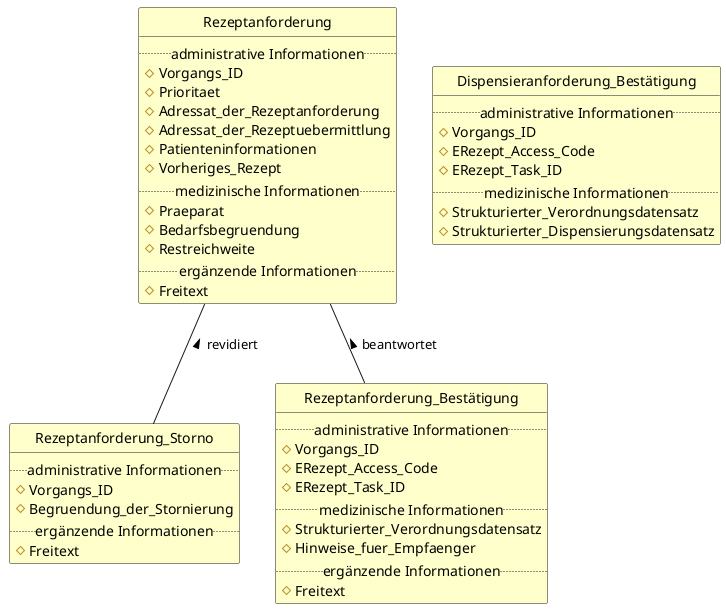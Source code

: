 @startuml

'top to bottom direction

'skinparam linetype ortho
hide circle
hide methods

class "Rezeptanforderung" as Rezeptanforderung #BUSINESS {
    ..administrative Informationen..
    #Vorgangs_ID
    #Prioritaet
    #Adressat_der_Rezeptanforderung
    #Adressat_der_Rezeptuebermittlung
    #Patienteninformationen
    #Vorheriges_Rezept
    ..medizinische Informationen..
    #Praeparat
    #Bedarfsbegruendung
    #Restreichweite
    ..ergänzende Informationen..
    #Freitext
}

class "Rezeptanforderung_Storno" as Rezeptanforderung_Storno #BUSINESS {
    ..administrative Informationen..
    #Vorgangs_ID
    #Begruendung_der_Stornierung
    ..ergänzende Informationen..
    #Freitext
}

class "Rezeptanforderung_Bestätigung" as Rezeptanforderung_Bestätigung #BUSINESS {
    ..administrative Informationen..
    #Vorgangs_ID
    #ERezept_Access_Code
    #ERezept_Task_ID
    ..medizinische Informationen..
    #Strukturierter_Verordnungsdatensatz
    #Hinweise_fuer_Empfaenger
    ..ergänzende Informationen..
    #Freitext
}

class "Dispensieranforderung_Bestätigung" as Dispensieranforderung_Bestätigung #BUSINESS {
    ..administrative Informationen..
    #Vorgangs_ID
    #ERezept_Access_Code
    #ERezept_Task_ID
    ..medizinische Informationen..
    #Strukturierter_Verordnungsdatensatz
    #Strukturierter_Dispensierungsdatensatz
}

Rezeptanforderung_Storno -up- Rezeptanforderung: revidiert >
Rezeptanforderung_Bestätigung -up- Rezeptanforderung: beantwortet >

@enduml
